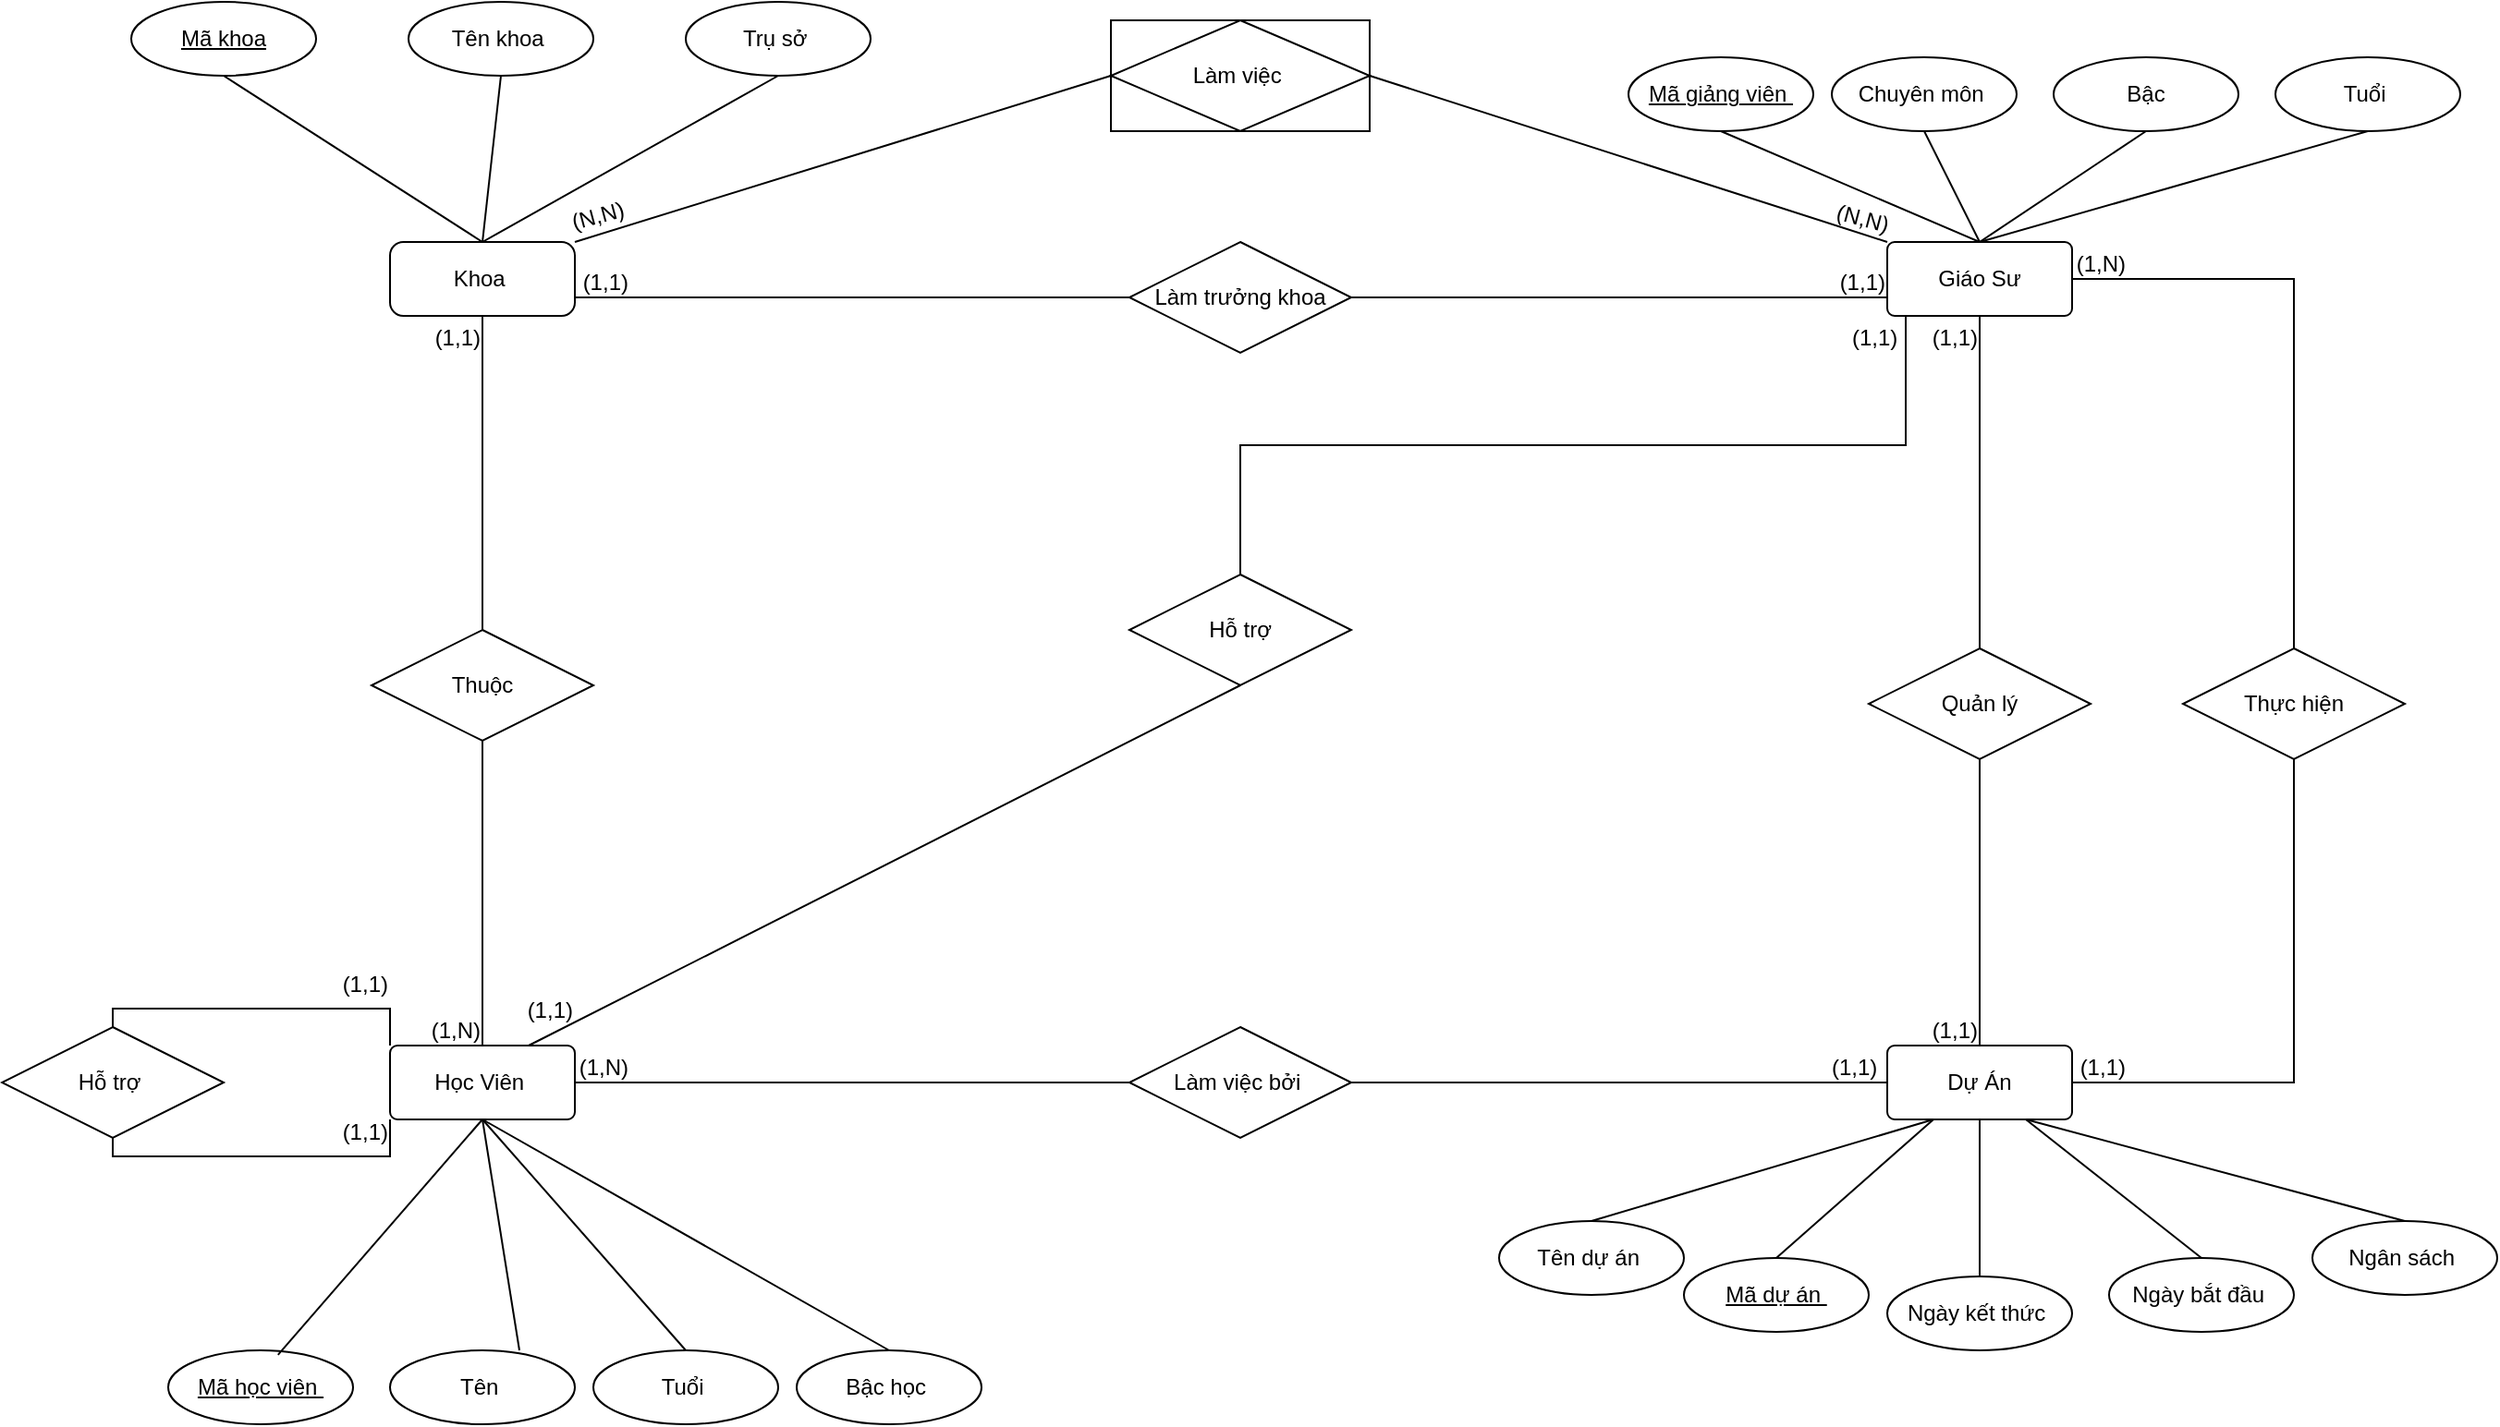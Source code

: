 <mxfile version="26.0.6">
  <diagram name="Trang-1" id="-fGfsdlCkmczdGnpzO3h">
    <mxGraphModel dx="2110" dy="2564" grid="1" gridSize="10" guides="1" tooltips="1" connect="1" arrows="1" fold="1" page="1" pageScale="1" pageWidth="827" pageHeight="1169" math="0" shadow="0">
      <root>
        <mxCell id="0" />
        <mxCell id="1" parent="0" />
        <mxCell id="ubS2rWoc4hu7I1gB1k5Q-1" value="Giáo Sư" style="rounded=1;arcSize=10;whiteSpace=wrap;html=1;align=center;" parent="1" vertex="1">
          <mxGeometry x="630" y="110" width="100" height="40" as="geometry" />
        </mxCell>
        <mxCell id="ubS2rWoc4hu7I1gB1k5Q-2" value="Mã giảng viên&amp;nbsp;" style="ellipse;whiteSpace=wrap;html=1;align=center;fontStyle=4;" parent="1" vertex="1">
          <mxGeometry x="490" y="10" width="100" height="40" as="geometry" />
        </mxCell>
        <mxCell id="ubS2rWoc4hu7I1gB1k5Q-3" value="" style="endArrow=none;html=1;rounded=0;exitX=0.5;exitY=0;exitDx=0;exitDy=0;entryX=0.5;entryY=1;entryDx=0;entryDy=0;" parent="1" source="ubS2rWoc4hu7I1gB1k5Q-1" target="ubS2rWoc4hu7I1gB1k5Q-2" edge="1">
          <mxGeometry relative="1" as="geometry">
            <mxPoint x="270" y="120" as="sourcePoint" />
            <mxPoint x="430" y="120" as="targetPoint" />
          </mxGeometry>
        </mxCell>
        <mxCell id="ubS2rWoc4hu7I1gB1k5Q-4" value="Tuổi&amp;nbsp;" style="ellipse;whiteSpace=wrap;html=1;align=center;" parent="1" vertex="1">
          <mxGeometry x="840" y="10" width="100" height="40" as="geometry" />
        </mxCell>
        <mxCell id="ubS2rWoc4hu7I1gB1k5Q-5" value="Bậc" style="ellipse;whiteSpace=wrap;html=1;align=center;" parent="1" vertex="1">
          <mxGeometry x="720" y="10" width="100" height="40" as="geometry" />
        </mxCell>
        <mxCell id="ubS2rWoc4hu7I1gB1k5Q-6" value="Chuyên môn&amp;nbsp;" style="ellipse;whiteSpace=wrap;html=1;align=center;" parent="1" vertex="1">
          <mxGeometry x="600" y="10" width="100" height="40" as="geometry" />
        </mxCell>
        <mxCell id="ubS2rWoc4hu7I1gB1k5Q-7" value="" style="endArrow=none;html=1;rounded=0;exitX=0.5;exitY=0;exitDx=0;exitDy=0;entryX=0.5;entryY=1;entryDx=0;entryDy=0;" parent="1" source="ubS2rWoc4hu7I1gB1k5Q-1" target="ubS2rWoc4hu7I1gB1k5Q-6" edge="1">
          <mxGeometry relative="1" as="geometry">
            <mxPoint x="105" y="120" as="sourcePoint" />
            <mxPoint x="190" as="targetPoint" />
          </mxGeometry>
        </mxCell>
        <mxCell id="ubS2rWoc4hu7I1gB1k5Q-8" value="" style="endArrow=none;html=1;rounded=0;exitX=0.5;exitY=0;exitDx=0;exitDy=0;entryX=0.5;entryY=1;entryDx=0;entryDy=0;" parent="1" source="ubS2rWoc4hu7I1gB1k5Q-1" target="ubS2rWoc4hu7I1gB1k5Q-4" edge="1">
          <mxGeometry relative="1" as="geometry">
            <mxPoint x="115" y="130" as="sourcePoint" />
            <mxPoint x="200" y="10" as="targetPoint" />
          </mxGeometry>
        </mxCell>
        <mxCell id="ubS2rWoc4hu7I1gB1k5Q-9" value="" style="endArrow=none;html=1;rounded=0;exitX=0.5;exitY=0;exitDx=0;exitDy=0;entryX=0.5;entryY=1;entryDx=0;entryDy=0;" parent="1" source="ubS2rWoc4hu7I1gB1k5Q-1" target="ubS2rWoc4hu7I1gB1k5Q-5" edge="1">
          <mxGeometry relative="1" as="geometry">
            <mxPoint x="125" y="140" as="sourcePoint" />
            <mxPoint x="210" y="20" as="targetPoint" />
          </mxGeometry>
        </mxCell>
        <mxCell id="ubS2rWoc4hu7I1gB1k5Q-11" value="Học Viên&amp;nbsp;" style="rounded=1;arcSize=10;whiteSpace=wrap;html=1;align=center;" parent="1" vertex="1">
          <mxGeometry x="-180" y="545" width="100" height="40" as="geometry" />
        </mxCell>
        <mxCell id="ubS2rWoc4hu7I1gB1k5Q-12" value="Mã học viên&amp;nbsp;" style="ellipse;whiteSpace=wrap;html=1;align=center;fontStyle=4;" parent="1" vertex="1">
          <mxGeometry x="-300" y="710" width="100" height="40" as="geometry" />
        </mxCell>
        <mxCell id="ubS2rWoc4hu7I1gB1k5Q-14" value="Tuổi&amp;nbsp;" style="ellipse;whiteSpace=wrap;html=1;align=center;" parent="1" vertex="1">
          <mxGeometry x="-70" y="710" width="100" height="40" as="geometry" />
        </mxCell>
        <mxCell id="ubS2rWoc4hu7I1gB1k5Q-15" value="Tên&amp;nbsp;" style="ellipse;whiteSpace=wrap;html=1;align=center;" parent="1" vertex="1">
          <mxGeometry x="-180" y="710" width="100" height="40" as="geometry" />
        </mxCell>
        <mxCell id="ubS2rWoc4hu7I1gB1k5Q-17" value="" style="endArrow=none;html=1;rounded=0;exitX=0.594;exitY=0.06;exitDx=0;exitDy=0;entryX=0.5;entryY=1;entryDx=0;entryDy=0;exitPerimeter=0;" parent="1" source="ubS2rWoc4hu7I1gB1k5Q-12" target="ubS2rWoc4hu7I1gB1k5Q-11" edge="1">
          <mxGeometry relative="1" as="geometry">
            <mxPoint x="520" y="120" as="sourcePoint" />
            <mxPoint x="680" y="120" as="targetPoint" />
          </mxGeometry>
        </mxCell>
        <mxCell id="ubS2rWoc4hu7I1gB1k5Q-18" value="" style="endArrow=none;html=1;rounded=0;entryX=0.7;entryY=0;entryDx=0;entryDy=0;exitX=0.5;exitY=1;exitDx=0;exitDy=0;entryPerimeter=0;" parent="1" source="ubS2rWoc4hu7I1gB1k5Q-11" target="ubS2rWoc4hu7I1gB1k5Q-15" edge="1">
          <mxGeometry relative="1" as="geometry">
            <mxPoint x="520" y="120" as="sourcePoint" />
            <mxPoint x="680" y="120" as="targetPoint" />
          </mxGeometry>
        </mxCell>
        <mxCell id="ubS2rWoc4hu7I1gB1k5Q-20" value="" style="endArrow=none;html=1;rounded=0;entryX=0.5;entryY=0;entryDx=0;entryDy=0;exitX=0.5;exitY=1;exitDx=0;exitDy=0;" parent="1" source="ubS2rWoc4hu7I1gB1k5Q-11" target="ubS2rWoc4hu7I1gB1k5Q-14" edge="1">
          <mxGeometry relative="1" as="geometry">
            <mxPoint x="520" y="120" as="sourcePoint" />
            <mxPoint x="680" y="120" as="targetPoint" />
          </mxGeometry>
        </mxCell>
        <mxCell id="ubS2rWoc4hu7I1gB1k5Q-21" value="" style="endArrow=none;html=1;rounded=0;entryX=0.5;entryY=0;entryDx=0;entryDy=0;exitX=0.5;exitY=1;exitDx=0;exitDy=0;" parent="1" source="ubS2rWoc4hu7I1gB1k5Q-11" target="ubS2rWoc4hu7I1gB1k5Q-82" edge="1">
          <mxGeometry relative="1" as="geometry">
            <mxPoint x="660" y="130" as="sourcePoint" />
            <mxPoint x="90" y="720" as="targetPoint" />
          </mxGeometry>
        </mxCell>
        <mxCell id="ubS2rWoc4hu7I1gB1k5Q-22" value="Dự Án" style="rounded=1;arcSize=10;whiteSpace=wrap;html=1;align=center;" parent="1" vertex="1">
          <mxGeometry x="630" y="545" width="100" height="40" as="geometry" />
        </mxCell>
        <mxCell id="ubS2rWoc4hu7I1gB1k5Q-23" value="Mã dự án&amp;nbsp;" style="ellipse;whiteSpace=wrap;html=1;align=center;fontStyle=4;" parent="1" vertex="1">
          <mxGeometry x="520" y="660" width="100" height="40" as="geometry" />
        </mxCell>
        <mxCell id="ubS2rWoc4hu7I1gB1k5Q-24" value="Ngày kết thức&amp;nbsp;" style="ellipse;whiteSpace=wrap;html=1;align=center;" parent="1" vertex="1">
          <mxGeometry x="630" y="670" width="100" height="40" as="geometry" />
        </mxCell>
        <mxCell id="ubS2rWoc4hu7I1gB1k5Q-25" value="Ngày bắt đầu&amp;nbsp;" style="ellipse;whiteSpace=wrap;html=1;align=center;" parent="1" vertex="1">
          <mxGeometry x="750" y="660" width="100" height="40" as="geometry" />
        </mxCell>
        <mxCell id="ubS2rWoc4hu7I1gB1k5Q-26" value="Tên dự án&amp;nbsp;" style="ellipse;whiteSpace=wrap;html=1;align=center;" parent="1" vertex="1">
          <mxGeometry x="420" y="640" width="100" height="40" as="geometry" />
        </mxCell>
        <mxCell id="ubS2rWoc4hu7I1gB1k5Q-27" value="Ngân sách&amp;nbsp;" style="ellipse;whiteSpace=wrap;html=1;align=center;" parent="1" vertex="1">
          <mxGeometry x="860" y="640" width="100" height="40" as="geometry" />
        </mxCell>
        <mxCell id="ubS2rWoc4hu7I1gB1k5Q-28" value="" style="endArrow=none;html=1;rounded=0;exitX=0.5;exitY=0;exitDx=0;exitDy=0;entryX=0.25;entryY=1;entryDx=0;entryDy=0;" parent="1" source="ubS2rWoc4hu7I1gB1k5Q-26" target="ubS2rWoc4hu7I1gB1k5Q-22" edge="1">
          <mxGeometry relative="1" as="geometry">
            <mxPoint x="520" y="460" as="sourcePoint" />
            <mxPoint x="680" y="460" as="targetPoint" />
          </mxGeometry>
        </mxCell>
        <mxCell id="ubS2rWoc4hu7I1gB1k5Q-29" value="" style="endArrow=none;html=1;rounded=0;exitX=0.75;exitY=1;exitDx=0;exitDy=0;entryX=0.5;entryY=0;entryDx=0;entryDy=0;" parent="1" source="ubS2rWoc4hu7I1gB1k5Q-22" target="ubS2rWoc4hu7I1gB1k5Q-27" edge="1">
          <mxGeometry relative="1" as="geometry">
            <mxPoint x="520" y="460" as="sourcePoint" />
            <mxPoint x="680" y="460" as="targetPoint" />
          </mxGeometry>
        </mxCell>
        <mxCell id="ubS2rWoc4hu7I1gB1k5Q-30" value="" style="endArrow=none;html=1;rounded=0;exitX=0.75;exitY=1;exitDx=0;exitDy=0;entryX=0.5;entryY=0;entryDx=0;entryDy=0;" parent="1" source="ubS2rWoc4hu7I1gB1k5Q-22" target="ubS2rWoc4hu7I1gB1k5Q-25" edge="1">
          <mxGeometry relative="1" as="geometry">
            <mxPoint x="700" y="440" as="sourcePoint" />
            <mxPoint x="860" y="440" as="targetPoint" />
          </mxGeometry>
        </mxCell>
        <mxCell id="ubS2rWoc4hu7I1gB1k5Q-31" value="" style="endArrow=none;html=1;rounded=0;exitX=0.25;exitY=1;exitDx=0;exitDy=0;entryX=0.5;entryY=0;entryDx=0;entryDy=0;" parent="1" source="ubS2rWoc4hu7I1gB1k5Q-22" target="ubS2rWoc4hu7I1gB1k5Q-23" edge="1">
          <mxGeometry relative="1" as="geometry">
            <mxPoint x="667" y="400" as="sourcePoint" />
            <mxPoint x="827" y="400" as="targetPoint" />
          </mxGeometry>
        </mxCell>
        <mxCell id="ubS2rWoc4hu7I1gB1k5Q-32" value="" style="endArrow=none;html=1;rounded=0;entryX=0.5;entryY=0;entryDx=0;entryDy=0;exitX=0.5;exitY=1;exitDx=0;exitDy=0;" parent="1" source="ubS2rWoc4hu7I1gB1k5Q-22" target="ubS2rWoc4hu7I1gB1k5Q-24" edge="1">
          <mxGeometry relative="1" as="geometry">
            <mxPoint x="520" y="460" as="sourcePoint" />
            <mxPoint x="680" y="460" as="targetPoint" />
          </mxGeometry>
        </mxCell>
        <mxCell id="ubS2rWoc4hu7I1gB1k5Q-33" value="Khoa&amp;nbsp;" style="rounded=1;arcSize=18;whiteSpace=wrap;html=1;align=center;" parent="1" vertex="1">
          <mxGeometry x="-180" y="110" width="100" height="40" as="geometry" />
        </mxCell>
        <mxCell id="ubS2rWoc4hu7I1gB1k5Q-34" value="Mã khoa" style="ellipse;whiteSpace=wrap;html=1;align=center;fontStyle=4;" parent="1" vertex="1">
          <mxGeometry x="-320" y="-20" width="100" height="40" as="geometry" />
        </mxCell>
        <mxCell id="ubS2rWoc4hu7I1gB1k5Q-35" value="Trụ sở&amp;nbsp;" style="ellipse;whiteSpace=wrap;html=1;align=center;" parent="1" vertex="1">
          <mxGeometry x="-20" y="-20" width="100" height="40" as="geometry" />
        </mxCell>
        <mxCell id="ubS2rWoc4hu7I1gB1k5Q-36" value="Tên khoa&amp;nbsp;" style="ellipse;whiteSpace=wrap;html=1;align=center;" parent="1" vertex="1">
          <mxGeometry x="-170" y="-20" width="100" height="40" as="geometry" />
        </mxCell>
        <mxCell id="ubS2rWoc4hu7I1gB1k5Q-37" value="" style="endArrow=none;html=1;rounded=0;exitX=0.5;exitY=0;exitDx=0;exitDy=0;entryX=0.5;entryY=1;entryDx=0;entryDy=0;" parent="1" source="ubS2rWoc4hu7I1gB1k5Q-33" target="ubS2rWoc4hu7I1gB1k5Q-34" edge="1">
          <mxGeometry relative="1" as="geometry">
            <mxPoint x="220" y="460" as="sourcePoint" />
            <mxPoint x="380" y="460" as="targetPoint" />
          </mxGeometry>
        </mxCell>
        <mxCell id="ubS2rWoc4hu7I1gB1k5Q-38" value="" style="endArrow=none;html=1;rounded=0;exitX=0.5;exitY=0;exitDx=0;exitDy=0;entryX=0.5;entryY=1;entryDx=0;entryDy=0;" parent="1" source="ubS2rWoc4hu7I1gB1k5Q-33" target="ubS2rWoc4hu7I1gB1k5Q-36" edge="1">
          <mxGeometry relative="1" as="geometry">
            <mxPoint x="130" y="460" as="sourcePoint" />
            <mxPoint x="290" y="460" as="targetPoint" />
          </mxGeometry>
        </mxCell>
        <mxCell id="ubS2rWoc4hu7I1gB1k5Q-41" value="" style="endArrow=none;html=1;rounded=0;entryX=0.5;entryY=1;entryDx=0;entryDy=0;exitX=0.5;exitY=0;exitDx=0;exitDy=0;" parent="1" source="ubS2rWoc4hu7I1gB1k5Q-33" target="ubS2rWoc4hu7I1gB1k5Q-35" edge="1">
          <mxGeometry relative="1" as="geometry">
            <mxPoint x="75" y="120" as="sourcePoint" />
            <mxPoint x="290" y="460" as="targetPoint" />
          </mxGeometry>
        </mxCell>
        <mxCell id="ubS2rWoc4hu7I1gB1k5Q-82" value="Bậc học&amp;nbsp;" style="ellipse;whiteSpace=wrap;html=1;align=center;" parent="1" vertex="1">
          <mxGeometry x="40" y="710" width="100" height="40" as="geometry" />
        </mxCell>
        <mxCell id="zHnNhx7AncwsfUZU7V_g-3" value="" style="endArrow=none;html=1;rounded=0;entryX=0.5;entryY=1;entryDx=0;entryDy=0;exitX=0.5;exitY=0;exitDx=0;exitDy=0;" edge="1" parent="1" source="zHnNhx7AncwsfUZU7V_g-5" target="ubS2rWoc4hu7I1gB1k5Q-1">
          <mxGeometry relative="1" as="geometry">
            <mxPoint x="590" y="340" as="sourcePoint" />
            <mxPoint x="750" y="340" as="targetPoint" />
          </mxGeometry>
        </mxCell>
        <mxCell id="zHnNhx7AncwsfUZU7V_g-4" value="(1,1)" style="resizable=0;html=1;whiteSpace=wrap;align=right;verticalAlign=bottom;" connectable="0" vertex="1" parent="zHnNhx7AncwsfUZU7V_g-3">
          <mxGeometry x="1" relative="1" as="geometry">
            <mxPoint y="20" as="offset" />
          </mxGeometry>
        </mxCell>
        <mxCell id="zHnNhx7AncwsfUZU7V_g-5" value="Quản lý" style="shape=rhombus;perimeter=rhombusPerimeter;whiteSpace=wrap;html=1;align=center;" vertex="1" parent="1">
          <mxGeometry x="620" y="330" width="120" height="60" as="geometry" />
        </mxCell>
        <mxCell id="zHnNhx7AncwsfUZU7V_g-6" value="" style="endArrow=none;html=1;rounded=0;entryX=0.5;entryY=0;entryDx=0;entryDy=0;exitX=0.5;exitY=1;exitDx=0;exitDy=0;" edge="1" parent="1" source="zHnNhx7AncwsfUZU7V_g-5" target="ubS2rWoc4hu7I1gB1k5Q-22">
          <mxGeometry relative="1" as="geometry">
            <mxPoint x="590" y="340" as="sourcePoint" />
            <mxPoint x="750" y="340" as="targetPoint" />
          </mxGeometry>
        </mxCell>
        <mxCell id="zHnNhx7AncwsfUZU7V_g-7" value="(1,1)" style="resizable=0;html=1;whiteSpace=wrap;align=right;verticalAlign=bottom;" connectable="0" vertex="1" parent="zHnNhx7AncwsfUZU7V_g-6">
          <mxGeometry x="1" relative="1" as="geometry" />
        </mxCell>
        <mxCell id="zHnNhx7AncwsfUZU7V_g-8" value="Thực hiện" style="shape=rhombus;perimeter=rhombusPerimeter;whiteSpace=wrap;html=1;align=center;" vertex="1" parent="1">
          <mxGeometry x="790" y="330" width="120" height="60" as="geometry" />
        </mxCell>
        <mxCell id="zHnNhx7AncwsfUZU7V_g-9" value="" style="endArrow=none;html=1;rounded=0;entryX=1;entryY=0.5;entryDx=0;entryDy=0;exitX=0.5;exitY=1;exitDx=0;exitDy=0;edgeStyle=orthogonalEdgeStyle;" edge="1" parent="1" source="zHnNhx7AncwsfUZU7V_g-8" target="ubS2rWoc4hu7I1gB1k5Q-22">
          <mxGeometry relative="1" as="geometry">
            <mxPoint x="640" y="400" as="sourcePoint" />
            <mxPoint x="780" y="240" as="targetPoint" />
          </mxGeometry>
        </mxCell>
        <mxCell id="zHnNhx7AncwsfUZU7V_g-10" value="(1,1)" style="resizable=0;html=1;whiteSpace=wrap;align=right;verticalAlign=bottom;" connectable="0" vertex="1" parent="zHnNhx7AncwsfUZU7V_g-9">
          <mxGeometry x="1" relative="1" as="geometry">
            <mxPoint x="30" as="offset" />
          </mxGeometry>
        </mxCell>
        <mxCell id="zHnNhx7AncwsfUZU7V_g-11" value="" style="endArrow=none;html=1;rounded=0;entryX=1;entryY=0.5;entryDx=0;entryDy=0;edgeStyle=orthogonalEdgeStyle;exitX=0.5;exitY=0;exitDx=0;exitDy=0;" edge="1" parent="1" source="zHnNhx7AncwsfUZU7V_g-8" target="ubS2rWoc4hu7I1gB1k5Q-1">
          <mxGeometry relative="1" as="geometry">
            <mxPoint x="850" y="320" as="sourcePoint" />
            <mxPoint x="800" y="210" as="targetPoint" />
          </mxGeometry>
        </mxCell>
        <mxCell id="zHnNhx7AncwsfUZU7V_g-12" value="(1,N)" style="resizable=0;html=1;whiteSpace=wrap;align=right;verticalAlign=bottom;" connectable="0" vertex="1" parent="zHnNhx7AncwsfUZU7V_g-11">
          <mxGeometry x="1" relative="1" as="geometry">
            <mxPoint x="30" as="offset" />
          </mxGeometry>
        </mxCell>
        <mxCell id="zHnNhx7AncwsfUZU7V_g-13" value="Làm việc bởi&amp;nbsp;" style="shape=rhombus;perimeter=rhombusPerimeter;whiteSpace=wrap;html=1;align=center;" vertex="1" parent="1">
          <mxGeometry x="220" y="535" width="120" height="60" as="geometry" />
        </mxCell>
        <mxCell id="zHnNhx7AncwsfUZU7V_g-14" value="" style="endArrow=none;html=1;rounded=0;entryX=0;entryY=0.5;entryDx=0;entryDy=0;exitX=1;exitY=0.5;exitDx=0;exitDy=0;" edge="1" parent="1" source="zHnNhx7AncwsfUZU7V_g-13" target="ubS2rWoc4hu7I1gB1k5Q-22">
          <mxGeometry relative="1" as="geometry">
            <mxPoint x="130" y="360" as="sourcePoint" />
            <mxPoint x="290" y="360" as="targetPoint" />
          </mxGeometry>
        </mxCell>
        <mxCell id="zHnNhx7AncwsfUZU7V_g-15" value="(1,1)&amp;nbsp;" style="resizable=0;html=1;whiteSpace=wrap;align=right;verticalAlign=bottom;" connectable="0" vertex="1" parent="zHnNhx7AncwsfUZU7V_g-14">
          <mxGeometry x="1" relative="1" as="geometry">
            <mxPoint x="-1" as="offset" />
          </mxGeometry>
        </mxCell>
        <mxCell id="zHnNhx7AncwsfUZU7V_g-16" value="" style="endArrow=none;html=1;rounded=0;entryX=1;entryY=0.5;entryDx=0;entryDy=0;exitX=0;exitY=0.5;exitDx=0;exitDy=0;" edge="1" parent="1" source="zHnNhx7AncwsfUZU7V_g-13" target="ubS2rWoc4hu7I1gB1k5Q-11">
          <mxGeometry relative="1" as="geometry">
            <mxPoint x="130" y="360" as="sourcePoint" />
            <mxPoint x="290" y="360" as="targetPoint" />
          </mxGeometry>
        </mxCell>
        <mxCell id="zHnNhx7AncwsfUZU7V_g-17" value="(1,N)" style="resizable=0;html=1;whiteSpace=wrap;align=right;verticalAlign=bottom;" connectable="0" vertex="1" parent="zHnNhx7AncwsfUZU7V_g-16">
          <mxGeometry x="1" relative="1" as="geometry">
            <mxPoint x="30" as="offset" />
          </mxGeometry>
        </mxCell>
        <mxCell id="zHnNhx7AncwsfUZU7V_g-18" value="Hỗ trợ" style="shape=rhombus;perimeter=rhombusPerimeter;whiteSpace=wrap;html=1;align=center;" vertex="1" parent="1">
          <mxGeometry x="220" y="290" width="120" height="60" as="geometry" />
        </mxCell>
        <mxCell id="zHnNhx7AncwsfUZU7V_g-19" value="" style="endArrow=none;html=1;rounded=0;entryX=0.75;entryY=0;entryDx=0;entryDy=0;exitX=0.5;exitY=1;exitDx=0;exitDy=0;" edge="1" parent="1" source="zHnNhx7AncwsfUZU7V_g-18" target="ubS2rWoc4hu7I1gB1k5Q-11">
          <mxGeometry relative="1" as="geometry">
            <mxPoint x="130" y="350" as="sourcePoint" />
            <mxPoint x="290" y="350" as="targetPoint" />
          </mxGeometry>
        </mxCell>
        <mxCell id="zHnNhx7AncwsfUZU7V_g-20" value="(1,1)" style="resizable=0;html=1;whiteSpace=wrap;align=right;verticalAlign=bottom;" connectable="0" vertex="1" parent="zHnNhx7AncwsfUZU7V_g-19">
          <mxGeometry x="1" relative="1" as="geometry">
            <mxPoint x="25" y="-10" as="offset" />
          </mxGeometry>
        </mxCell>
        <mxCell id="zHnNhx7AncwsfUZU7V_g-21" value="" style="endArrow=none;html=1;rounded=0;entryX=0.25;entryY=1;entryDx=0;entryDy=0;exitX=0.5;exitY=0;exitDx=0;exitDy=0;edgeStyle=orthogonalEdgeStyle;" edge="1" parent="1" source="zHnNhx7AncwsfUZU7V_g-18" target="ubS2rWoc4hu7I1gB1k5Q-1">
          <mxGeometry relative="1" as="geometry">
            <mxPoint x="130" y="350" as="sourcePoint" />
            <mxPoint x="290" y="350" as="targetPoint" />
            <Array as="points">
              <mxPoint x="280" y="220" />
              <mxPoint x="640" y="220" />
              <mxPoint x="640" y="150" />
            </Array>
          </mxGeometry>
        </mxCell>
        <mxCell id="zHnNhx7AncwsfUZU7V_g-22" value="(1,1)&amp;nbsp;" style="resizable=0;html=1;whiteSpace=wrap;align=right;verticalAlign=bottom;" connectable="0" vertex="1" parent="zHnNhx7AncwsfUZU7V_g-21">
          <mxGeometry x="1" relative="1" as="geometry">
            <mxPoint x="-15" y="20" as="offset" />
          </mxGeometry>
        </mxCell>
        <mxCell id="zHnNhx7AncwsfUZU7V_g-23" value="Làm trưởng khoa" style="shape=rhombus;perimeter=rhombusPerimeter;whiteSpace=wrap;html=1;align=center;" vertex="1" parent="1">
          <mxGeometry x="220" y="110" width="120" height="60" as="geometry" />
        </mxCell>
        <mxCell id="zHnNhx7AncwsfUZU7V_g-24" value="" style="endArrow=none;html=1;rounded=0;entryX=1;entryY=0.75;entryDx=0;entryDy=0;exitX=0;exitY=0.5;exitDx=0;exitDy=0;entryPerimeter=0;" edge="1" parent="1" source="zHnNhx7AncwsfUZU7V_g-23" target="ubS2rWoc4hu7I1gB1k5Q-33">
          <mxGeometry relative="1" as="geometry">
            <mxPoint x="170" y="100" as="sourcePoint" />
            <mxPoint x="330" y="100" as="targetPoint" />
          </mxGeometry>
        </mxCell>
        <mxCell id="zHnNhx7AncwsfUZU7V_g-25" value="(1,1)" style="resizable=0;html=1;whiteSpace=wrap;align=right;verticalAlign=bottom;" connectable="0" vertex="1" parent="zHnNhx7AncwsfUZU7V_g-24">
          <mxGeometry x="1" relative="1" as="geometry">
            <mxPoint x="30" as="offset" />
          </mxGeometry>
        </mxCell>
        <mxCell id="zHnNhx7AncwsfUZU7V_g-26" value="" style="endArrow=none;html=1;rounded=0;entryX=0;entryY=0.75;entryDx=0;entryDy=0;exitX=1;exitY=0.5;exitDx=0;exitDy=0;" edge="1" parent="1" source="zHnNhx7AncwsfUZU7V_g-23" target="ubS2rWoc4hu7I1gB1k5Q-1">
          <mxGeometry relative="1" as="geometry">
            <mxPoint x="120" y="100" as="sourcePoint" />
            <mxPoint x="280" y="100" as="targetPoint" />
          </mxGeometry>
        </mxCell>
        <mxCell id="zHnNhx7AncwsfUZU7V_g-27" value="(1,1)" style="resizable=0;html=1;whiteSpace=wrap;align=right;verticalAlign=bottom;" connectable="0" vertex="1" parent="zHnNhx7AncwsfUZU7V_g-26">
          <mxGeometry x="1" relative="1" as="geometry">
            <mxPoint as="offset" />
          </mxGeometry>
        </mxCell>
        <mxCell id="zHnNhx7AncwsfUZU7V_g-30" value="Làm việc&amp;nbsp;" style="shape=associativeEntity;whiteSpace=wrap;html=1;align=center;" vertex="1" parent="1">
          <mxGeometry x="210" y="-10" width="140" height="60" as="geometry" />
        </mxCell>
        <mxCell id="zHnNhx7AncwsfUZU7V_g-31" value="" style="endArrow=none;html=1;rounded=0;entryX=1;entryY=0;entryDx=0;entryDy=0;exitX=0;exitY=0.5;exitDx=0;exitDy=0;" edge="1" parent="1" source="zHnNhx7AncwsfUZU7V_g-30" target="ubS2rWoc4hu7I1gB1k5Q-33">
          <mxGeometry relative="1" as="geometry">
            <mxPoint x="80" y="220" as="sourcePoint" />
            <mxPoint x="240" y="220" as="targetPoint" />
          </mxGeometry>
        </mxCell>
        <mxCell id="zHnNhx7AncwsfUZU7V_g-32" value="(N,N)" style="resizable=0;html=1;whiteSpace=wrap;align=right;verticalAlign=bottom;rotation=-15;" connectable="0" vertex="1" parent="zHnNhx7AncwsfUZU7V_g-31">
          <mxGeometry x="1" relative="1" as="geometry">
            <mxPoint x="30" y="-10" as="offset" />
          </mxGeometry>
        </mxCell>
        <mxCell id="zHnNhx7AncwsfUZU7V_g-33" value="" style="endArrow=none;html=1;rounded=0;entryX=0;entryY=0;entryDx=0;entryDy=0;exitX=1;exitY=0.5;exitDx=0;exitDy=0;" edge="1" parent="1" source="zHnNhx7AncwsfUZU7V_g-30" target="ubS2rWoc4hu7I1gB1k5Q-1">
          <mxGeometry relative="1" as="geometry">
            <mxPoint x="80" y="220" as="sourcePoint" />
            <mxPoint x="240" y="220" as="targetPoint" />
          </mxGeometry>
        </mxCell>
        <mxCell id="zHnNhx7AncwsfUZU7V_g-34" value="(N,N)" style="resizable=0;html=1;whiteSpace=wrap;align=right;verticalAlign=bottom;rotation=15;" connectable="0" vertex="1" parent="zHnNhx7AncwsfUZU7V_g-33">
          <mxGeometry x="1" relative="1" as="geometry" />
        </mxCell>
        <mxCell id="zHnNhx7AncwsfUZU7V_g-35" value="Thuộc" style="shape=rhombus;perimeter=rhombusPerimeter;whiteSpace=wrap;html=1;align=center;" vertex="1" parent="1">
          <mxGeometry x="-190" y="320" width="120" height="60" as="geometry" />
        </mxCell>
        <mxCell id="zHnNhx7AncwsfUZU7V_g-36" value="Hỗ trợ&amp;nbsp;" style="shape=rhombus;perimeter=rhombusPerimeter;whiteSpace=wrap;html=1;align=center;" vertex="1" parent="1">
          <mxGeometry x="-390" y="535" width="120" height="60" as="geometry" />
        </mxCell>
        <mxCell id="zHnNhx7AncwsfUZU7V_g-37" value="" style="endArrow=none;html=1;rounded=0;entryX=0;entryY=1;entryDx=0;entryDy=0;exitX=0.5;exitY=1;exitDx=0;exitDy=0;edgeStyle=orthogonalEdgeStyle;" edge="1" parent="1" source="zHnNhx7AncwsfUZU7V_g-36" target="ubS2rWoc4hu7I1gB1k5Q-11">
          <mxGeometry relative="1" as="geometry">
            <mxPoint x="-310" y="370" as="sourcePoint" />
            <mxPoint x="-150" y="370" as="targetPoint" />
          </mxGeometry>
        </mxCell>
        <mxCell id="zHnNhx7AncwsfUZU7V_g-38" value="(1,1)" style="resizable=0;html=1;whiteSpace=wrap;align=right;verticalAlign=bottom;" connectable="0" vertex="1" parent="zHnNhx7AncwsfUZU7V_g-37">
          <mxGeometry x="1" relative="1" as="geometry">
            <mxPoint y="15" as="offset" />
          </mxGeometry>
        </mxCell>
        <mxCell id="zHnNhx7AncwsfUZU7V_g-39" value="" style="endArrow=none;html=1;rounded=0;entryX=0;entryY=0;entryDx=0;entryDy=0;exitX=0.5;exitY=0;exitDx=0;exitDy=0;edgeStyle=orthogonalEdgeStyle;" edge="1" parent="1" source="zHnNhx7AncwsfUZU7V_g-36" target="ubS2rWoc4hu7I1gB1k5Q-11">
          <mxGeometry relative="1" as="geometry">
            <mxPoint x="-310" y="370" as="sourcePoint" />
            <mxPoint x="-150" y="370" as="targetPoint" />
          </mxGeometry>
        </mxCell>
        <mxCell id="zHnNhx7AncwsfUZU7V_g-40" value="(1,1)" style="resizable=0;html=1;whiteSpace=wrap;align=right;verticalAlign=bottom;" connectable="0" vertex="1" parent="zHnNhx7AncwsfUZU7V_g-39">
          <mxGeometry x="1" relative="1" as="geometry">
            <mxPoint y="-25" as="offset" />
          </mxGeometry>
        </mxCell>
        <mxCell id="zHnNhx7AncwsfUZU7V_g-41" value="" style="endArrow=none;html=1;rounded=0;entryX=0.5;entryY=1;entryDx=0;entryDy=0;exitX=0.5;exitY=0;exitDx=0;exitDy=0;" edge="1" parent="1" source="zHnNhx7AncwsfUZU7V_g-35" target="ubS2rWoc4hu7I1gB1k5Q-33">
          <mxGeometry relative="1" as="geometry">
            <mxPoint x="-310" y="370" as="sourcePoint" />
            <mxPoint x="-150" y="370" as="targetPoint" />
          </mxGeometry>
        </mxCell>
        <mxCell id="zHnNhx7AncwsfUZU7V_g-42" value="(1,1)" style="resizable=0;html=1;whiteSpace=wrap;align=right;verticalAlign=bottom;" connectable="0" vertex="1" parent="zHnNhx7AncwsfUZU7V_g-41">
          <mxGeometry x="1" relative="1" as="geometry">
            <mxPoint y="20" as="offset" />
          </mxGeometry>
        </mxCell>
        <mxCell id="zHnNhx7AncwsfUZU7V_g-43" value="" style="endArrow=none;html=1;rounded=0;entryX=0.5;entryY=0;entryDx=0;entryDy=0;exitX=0.5;exitY=1;exitDx=0;exitDy=0;" edge="1" parent="1" source="zHnNhx7AncwsfUZU7V_g-35" target="ubS2rWoc4hu7I1gB1k5Q-11">
          <mxGeometry relative="1" as="geometry">
            <mxPoint x="-310" y="370" as="sourcePoint" />
            <mxPoint x="-150" y="370" as="targetPoint" />
          </mxGeometry>
        </mxCell>
        <mxCell id="zHnNhx7AncwsfUZU7V_g-44" value="(1,N)" style="resizable=0;html=1;whiteSpace=wrap;align=right;verticalAlign=bottom;" connectable="0" vertex="1" parent="zHnNhx7AncwsfUZU7V_g-43">
          <mxGeometry x="1" relative="1" as="geometry" />
        </mxCell>
      </root>
    </mxGraphModel>
  </diagram>
</mxfile>
